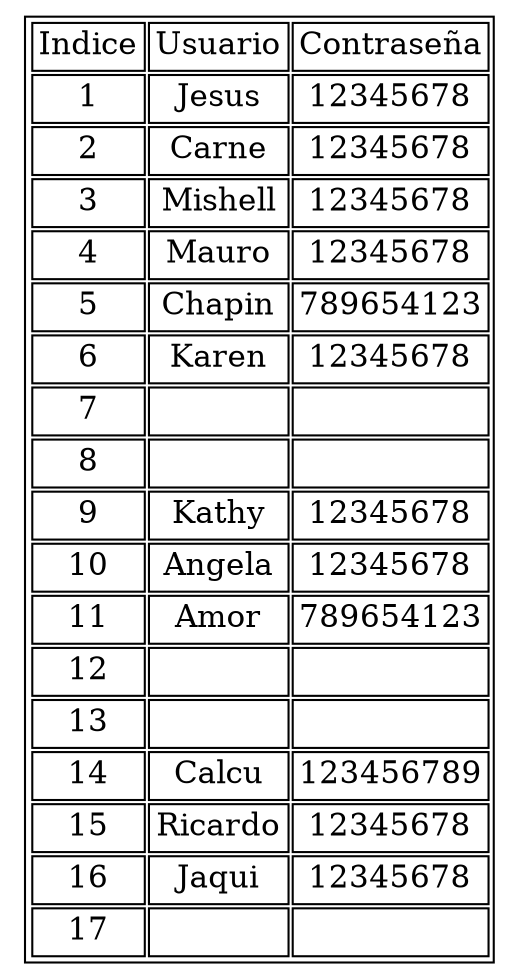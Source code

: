digraph test {
    graph [ratio=fill];
    node [label="\N", fontsize=15, shape=plaintext];
    arset [label=<
        <TABLE ALIGN="LEFT">
            <TR>
                <TD>Indice</TD>
                <TD>Usuario</TD>
	      <TD>Contraseña</TD>
            </TR>
<TR>
<TD>
1
</TD>
<TD>
Jesus
</TD>
<TD>
12345678
</TD>
</TR>
<TR>
<TD>
2
</TD>
<TD>
Carne
</TD>
<TD>
12345678
</TD>
</TR>
<TR>
<TD>
3
</TD>
<TD>
Mishell
</TD>
<TD>
12345678
</TD>
</TR>
<TR>
<TD>
4
</TD>
<TD>
Mauro
</TD>
<TD>
12345678
</TD>
</TR>
<TR>
<TD>
5
</TD>
<TD>
Chapin
</TD>
<TD>
789654123
</TD>
</TR>
<TR>
<TD>
6
</TD>
<TD>
Karen
</TD>
<TD>
12345678
</TD>
</TR>
<TR>
<TD>
7
</TD>
<TD>

</TD>
<TD>

</TD>
</TR>
<TR>
<TD>
8
</TD>
<TD>

</TD>
<TD>

</TD>
</TR>
<TR>
<TD>
9
</TD>
<TD>
Kathy
</TD>
<TD>
12345678
</TD>
</TR>
<TR>
<TD>
10
</TD>
<TD>
Angela
</TD>
<TD>
12345678
</TD>
</TR>
<TR>
<TD>
11
</TD>
<TD>
Amor
</TD>
<TD>
789654123
</TD>
</TR>
<TR>
<TD>
12
</TD>
<TD>

</TD>
<TD>

</TD>
</TR>
<TR>
<TD>
13
</TD>
<TD>

</TD>
<TD>

</TD>
</TR>
<TR>
<TD>
14
</TD>
<TD>
Calcu
</TD>
<TD>
123456789
</TD>
</TR>
<TR>
<TD>
15
</TD>
<TD>
Ricardo
</TD>
<TD>
12345678
</TD>
</TR>
<TR>
<TD>
16
</TD>
<TD>
Jaqui
</TD>
<TD>
12345678
</TD>
</TR>
<TR>
<TD>
17
</TD>
<TD>

</TD>
<TD>

</TD>
</TR>
 </TABLE>
    >, ];
}
